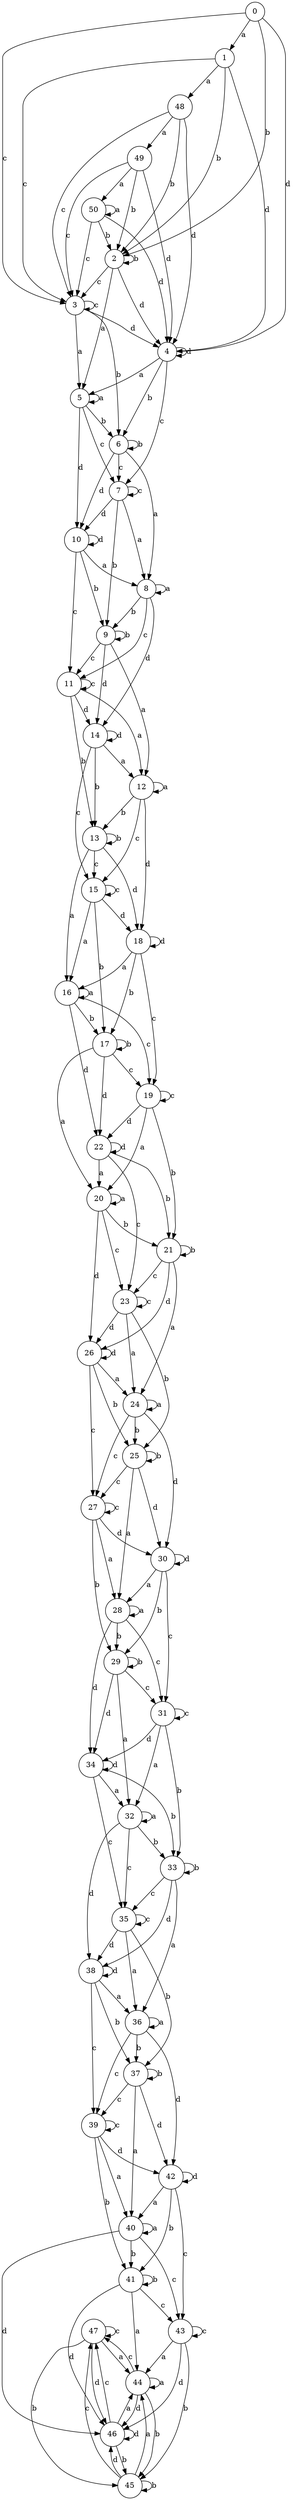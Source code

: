 digraph G {
node_47 [shape=circle,label="47"];
	node_47 -> node_44 [label="a"];
	node_47 -> node_45 [label="b"];
	node_47 -> node_47 [label="c"];
	node_47 -> node_46 [label="d"];
node_27 [shape=circle,label="27"];
	node_27 -> node_28 [label="a"];
	node_27 -> node_29 [label="b"];
	node_27 -> node_27 [label="c"];
	node_27 -> node_30 [label="d"];
node_2 [shape=circle,label="2"];
	node_2 -> node_5 [label="a"];
	node_2 -> node_2 [label="b"];
	node_2 -> node_3 [label="c"];
	node_2 -> node_4 [label="d"];
node_4 [shape=circle,label="4"];
	node_4 -> node_5 [label="a"];
	node_4 -> node_6 [label="b"];
	node_4 -> node_7 [label="c"];
	node_4 -> node_4 [label="d"];
node_14 [shape=circle,label="14"];
	node_14 -> node_12 [label="a"];
	node_14 -> node_13 [label="b"];
	node_14 -> node_15 [label="c"];
	node_14 -> node_14 [label="d"];
node_7 [shape=circle,label="7"];
	node_7 -> node_8 [label="a"];
	node_7 -> node_9 [label="b"];
	node_7 -> node_7 [label="c"];
	node_7 -> node_10 [label="d"];
node_33 [shape=circle,label="33"];
	node_33 -> node_36 [label="a"];
	node_33 -> node_33 [label="b"];
	node_33 -> node_35 [label="c"];
	node_33 -> node_38 [label="d"];
node_12 [shape=circle,label="12"];
	node_12 -> node_12 [label="a"];
	node_12 -> node_13 [label="b"];
	node_12 -> node_15 [label="c"];
	node_12 -> node_18 [label="d"];
node_9 [shape=circle,label="9"];
	node_9 -> node_12 [label="a"];
	node_9 -> node_9 [label="b"];
	node_9 -> node_11 [label="c"];
	node_9 -> node_14 [label="d"];
node_36 [shape=circle,label="36"];
	node_36 -> node_36 [label="a"];
	node_36 -> node_37 [label="b"];
	node_36 -> node_39 [label="c"];
	node_36 -> node_42 [label="d"];
node_11 [shape=circle,label="11"];
	node_11 -> node_12 [label="a"];
	node_11 -> node_13 [label="b"];
	node_11 -> node_11 [label="c"];
	node_11 -> node_14 [label="d"];
node_25 [shape=circle,label="25"];
	node_25 -> node_28 [label="a"];
	node_25 -> node_25 [label="b"];
	node_25 -> node_27 [label="c"];
	node_25 -> node_30 [label="d"];
node_45 [shape=circle,label="45"];
	node_45 -> node_44 [label="a"];
	node_45 -> node_45 [label="b"];
	node_45 -> node_47 [label="c"];
	node_45 -> node_46 [label="d"];
node_48 [shape=circle,label="48"];
	node_48 -> node_49 [label="a"];
	node_48 -> node_2 [label="b"];
	node_48 -> node_3 [label="c"];
	node_48 -> node_4 [label="d"];
node_3 [shape=circle,label="3"];
	node_3 -> node_5 [label="a"];
	node_3 -> node_6 [label="b"];
	node_3 -> node_3 [label="c"];
	node_3 -> node_4 [label="d"];
node_10 [shape=circle,label="10"];
	node_10 -> node_8 [label="a"];
	node_10 -> node_9 [label="b"];
	node_10 -> node_11 [label="c"];
	node_10 -> node_10 [label="d"];
node_39 [shape=circle,label="39"];
	node_39 -> node_40 [label="a"];
	node_39 -> node_41 [label="b"];
	node_39 -> node_39 [label="c"];
	node_39 -> node_42 [label="d"];
node_26 [shape=circle,label="26"];
	node_26 -> node_24 [label="a"];
	node_26 -> node_25 [label="b"];
	node_26 -> node_27 [label="c"];
	node_26 -> node_26 [label="d"];
node_38 [shape=circle,label="38"];
	node_38 -> node_36 [label="a"];
	node_38 -> node_37 [label="b"];
	node_38 -> node_39 [label="c"];
	node_38 -> node_38 [label="d"];
node_30 [shape=circle,label="30"];
	node_30 -> node_28 [label="a"];
	node_30 -> node_29 [label="b"];
	node_30 -> node_31 [label="c"];
	node_30 -> node_30 [label="d"];
node_1 [shape=circle,label="1"];
	node_1 -> node_48 [label="a"];
	node_1 -> node_2 [label="b"];
	node_1 -> node_3 [label="c"];
	node_1 -> node_4 [label="d"];
node_35 [shape=circle,label="35"];
	node_35 -> node_36 [label="a"];
	node_35 -> node_37 [label="b"];
	node_35 -> node_35 [label="c"];
	node_35 -> node_38 [label="d"];
node_6 [shape=circle,label="6"];
	node_6 -> node_8 [label="a"];
	node_6 -> node_6 [label="b"];
	node_6 -> node_7 [label="c"];
	node_6 -> node_10 [label="d"];
node_34 [shape=circle,label="34"];
	node_34 -> node_32 [label="a"];
	node_34 -> node_33 [label="b"];
	node_34 -> node_35 [label="c"];
	node_34 -> node_34 [label="d"];
node_5 [shape=circle,label="5"];
	node_5 -> node_5 [label="a"];
	node_5 -> node_6 [label="b"];
	node_5 -> node_7 [label="c"];
	node_5 -> node_10 [label="d"];
node_15 [shape=circle,label="15"];
	node_15 -> node_16 [label="a"];
	node_15 -> node_17 [label="b"];
	node_15 -> node_15 [label="c"];
	node_15 -> node_18 [label="d"];
node_22 [shape=circle,label="22"];
	node_22 -> node_20 [label="a"];
	node_22 -> node_21 [label="b"];
	node_22 -> node_23 [label="c"];
	node_22 -> node_22 [label="d"];
node_8 [shape=circle,label="8"];
	node_8 -> node_8 [label="a"];
	node_8 -> node_9 [label="b"];
	node_8 -> node_11 [label="c"];
	node_8 -> node_14 [label="d"];
node_20 [shape=circle,label="20"];
	node_20 -> node_20 [label="a"];
	node_20 -> node_21 [label="b"];
	node_20 -> node_23 [label="c"];
	node_20 -> node_26 [label="d"];
node_32 [shape=circle,label="32"];
	node_32 -> node_32 [label="a"];
	node_32 -> node_33 [label="b"];
	node_32 -> node_35 [label="c"];
	node_32 -> node_38 [label="d"];
node_19 [shape=circle,label="19"];
	node_19 -> node_20 [label="a"];
	node_19 -> node_21 [label="b"];
	node_19 -> node_19 [label="c"];
	node_19 -> node_22 [label="d"];
node_21 [shape=circle,label="21"];
	node_21 -> node_24 [label="a"];
	node_21 -> node_21 [label="b"];
	node_21 -> node_23 [label="c"];
	node_21 -> node_26 [label="d"];
node_50 [shape=circle,label="50"];
	node_50 -> node_50 [label="a"];
	node_50 -> node_2 [label="b"];
	node_50 -> node_3 [label="c"];
	node_50 -> node_4 [label="d"];
node_42 [shape=circle,label="42"];
	node_42 -> node_40 [label="a"];
	node_42 -> node_41 [label="b"];
	node_42 -> node_43 [label="c"];
	node_42 -> node_42 [label="d"];
node_24 [shape=circle,label="24"];
	node_24 -> node_24 [label="a"];
	node_24 -> node_25 [label="b"];
	node_24 -> node_27 [label="c"];
	node_24 -> node_30 [label="d"];
node_17 [shape=circle,label="17"];
	node_17 -> node_20 [label="a"];
	node_17 -> node_17 [label="b"];
	node_17 -> node_19 [label="c"];
	node_17 -> node_22 [label="d"];
node_43 [shape=circle,label="43"];
	node_43 -> node_44 [label="a"];
	node_43 -> node_45 [label="b"];
	node_43 -> node_43 [label="c"];
	node_43 -> node_46 [label="d"];
node_16 [shape=circle,label="16"];
	node_16 -> node_16 [label="a"];
	node_16 -> node_17 [label="b"];
	node_16 -> node_19 [label="c"];
	node_16 -> node_22 [label="d"];
node_41 [shape=circle,label="41"];
	node_41 -> node_44 [label="a"];
	node_41 -> node_41 [label="b"];
	node_41 -> node_43 [label="c"];
	node_41 -> node_46 [label="d"];
node_44 [shape=circle,label="44"];
	node_44 -> node_44 [label="a"];
	node_44 -> node_45 [label="b"];
	node_44 -> node_47 [label="c"];
	node_44 -> node_46 [label="d"];
node_49 [shape=circle,label="49"];
	node_49 -> node_50 [label="a"];
	node_49 -> node_2 [label="b"];
	node_49 -> node_3 [label="c"];
	node_49 -> node_4 [label="d"];
node_46 [shape=circle,label="46"];
	node_46 -> node_44 [label="a"];
	node_46 -> node_45 [label="b"];
	node_46 -> node_47 [label="c"];
	node_46 -> node_46 [label="d"];
node_40 [shape=circle,label="40"];
	node_40 -> node_40 [label="a"];
	node_40 -> node_41 [label="b"];
	node_40 -> node_43 [label="c"];
	node_40 -> node_46 [label="d"];
node_29 [shape=circle,label="29"];
	node_29 -> node_32 [label="a"];
	node_29 -> node_29 [label="b"];
	node_29 -> node_31 [label="c"];
	node_29 -> node_34 [label="d"];
node_18 [shape=circle,label="18"];
	node_18 -> node_16 [label="a"];
	node_18 -> node_17 [label="b"];
	node_18 -> node_19 [label="c"];
	node_18 -> node_18 [label="d"];
node_0 [shape=circle,label="0"];
	node_0 -> node_1 [label="a"];
	node_0 -> node_2 [label="b"];
	node_0 -> node_3 [label="c"];
	node_0 -> node_4 [label="d"];
node_13 [shape=circle,label="13"];
	node_13 -> node_16 [label="a"];
	node_13 -> node_13 [label="b"];
	node_13 -> node_15 [label="c"];
	node_13 -> node_18 [label="d"];
node_28 [shape=circle,label="28"];
	node_28 -> node_28 [label="a"];
	node_28 -> node_29 [label="b"];
	node_28 -> node_31 [label="c"];
	node_28 -> node_34 [label="d"];
node_23 [shape=circle,label="23"];
	node_23 -> node_24 [label="a"];
	node_23 -> node_25 [label="b"];
	node_23 -> node_23 [label="c"];
	node_23 -> node_26 [label="d"];
node_31 [shape=circle,label="31"];
	node_31 -> node_32 [label="a"];
	node_31 -> node_33 [label="b"];
	node_31 -> node_31 [label="c"];
	node_31 -> node_34 [label="d"];
node_37 [shape=circle,label="37"];
	node_37 -> node_40 [label="a"];
	node_37 -> node_37 [label="b"];
	node_37 -> node_39 [label="c"];
	node_37 -> node_42 [label="d"];
}
